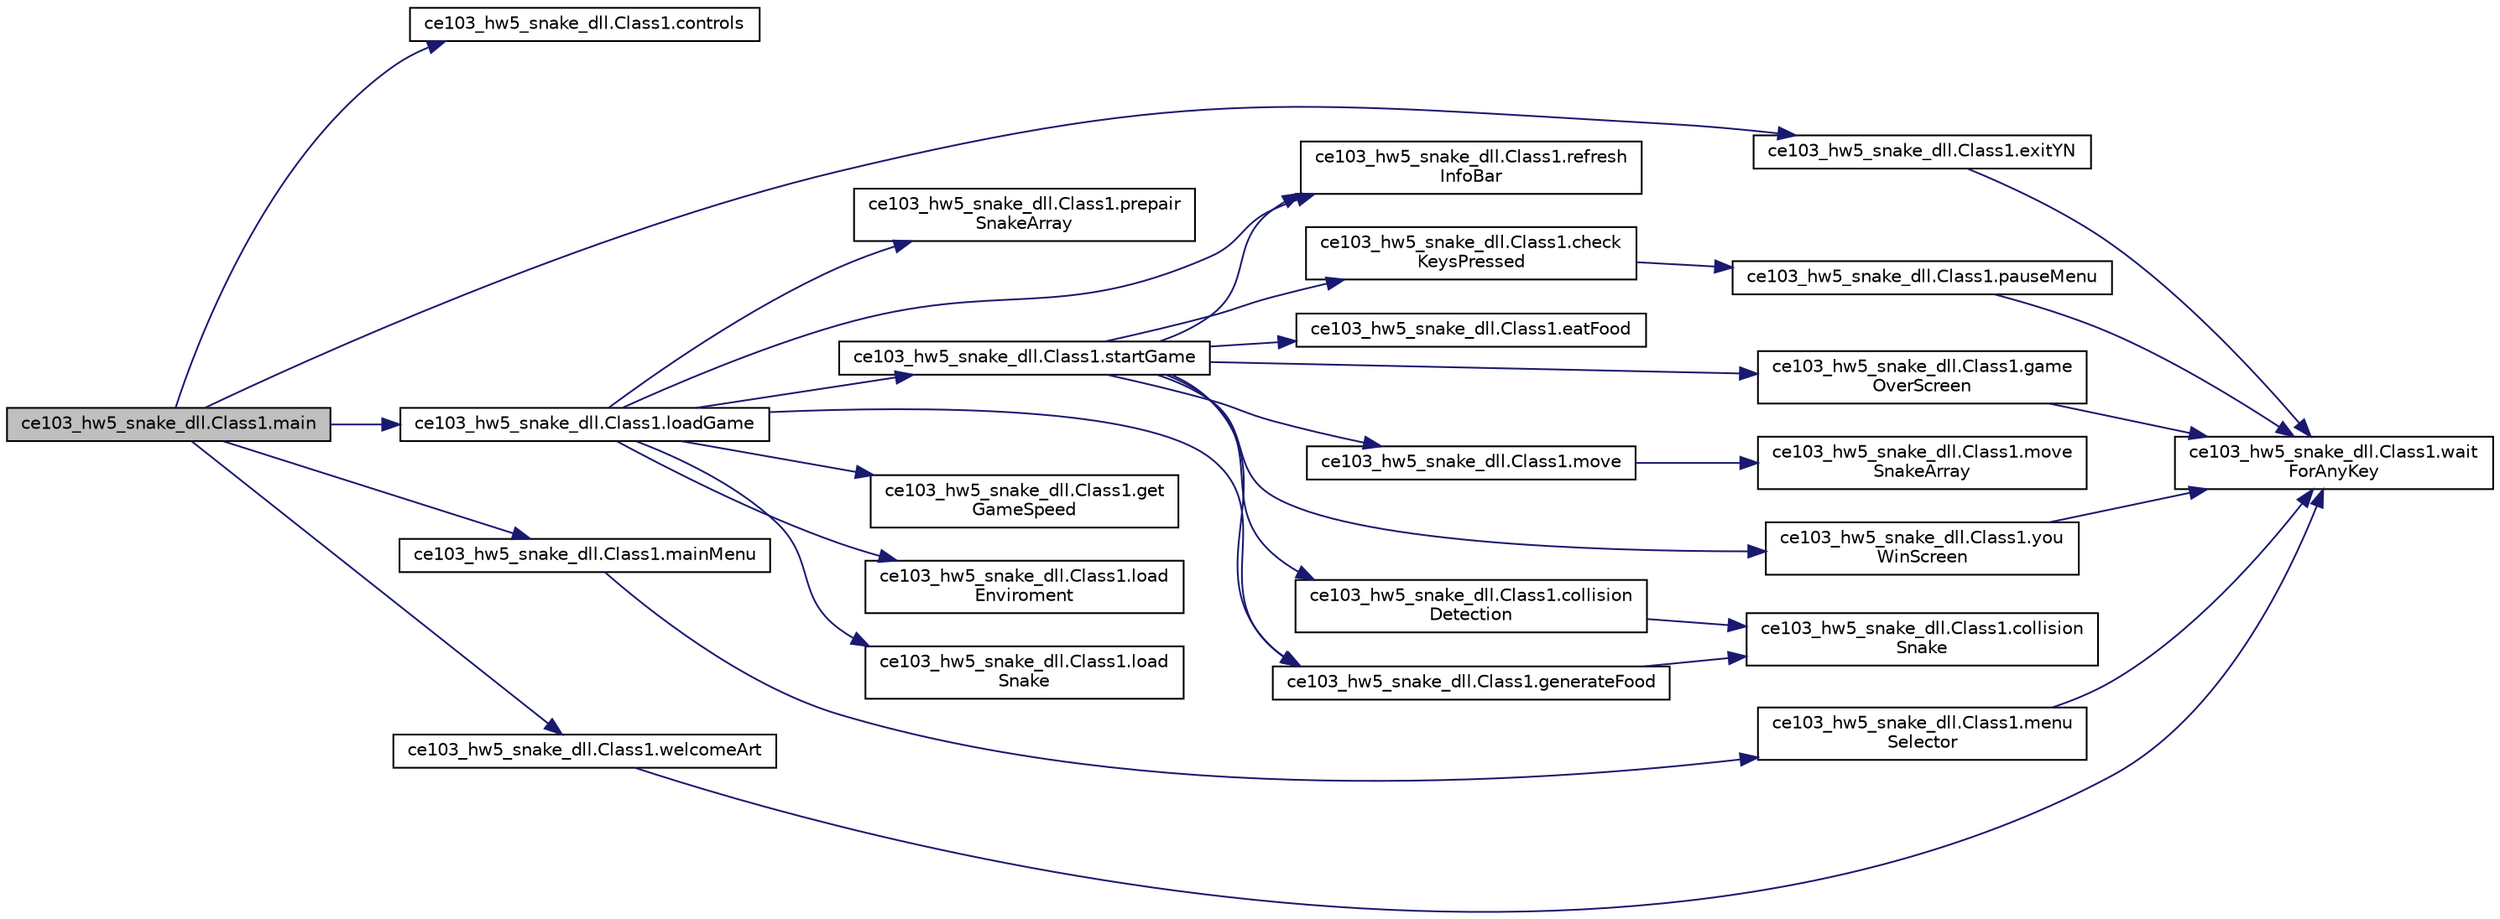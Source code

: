 digraph "ce103_hw5_snake_dll.Class1.main"
{
 // INTERACTIVE_SVG=YES
 // LATEX_PDF_SIZE
  edge [fontname="Helvetica",fontsize="10",labelfontname="Helvetica",labelfontsize="10"];
  node [fontname="Helvetica",fontsize="10",shape=record];
  rankdir="LR";
  Node1 [label="ce103_hw5_snake_dll.Class1.main",height=0.2,width=0.4,color="black", fillcolor="grey75", style="filled", fontcolor="black",tooltip=" "];
  Node1 -> Node2 [color="midnightblue",fontsize="10",style="solid",fontname="Helvetica"];
  Node2 [label="ce103_hw5_snake_dll.Class1.controls",height=0.2,width=0.4,color="black", fillcolor="white", style="filled",URL="$d2/dee/a00049.html#a02ff1cc59e436cf4144225d020f980c8",tooltip=" "];
  Node1 -> Node3 [color="midnightblue",fontsize="10",style="solid",fontname="Helvetica"];
  Node3 [label="ce103_hw5_snake_dll.Class1.exitYN",height=0.2,width=0.4,color="black", fillcolor="white", style="filled",URL="$d2/dee/a00049.html#a6ee411bf3ab695d2e525e1a2852160a9",tooltip=" "];
  Node3 -> Node4 [color="midnightblue",fontsize="10",style="solid",fontname="Helvetica"];
  Node4 [label="ce103_hw5_snake_dll.Class1.wait\lForAnyKey",height=0.2,width=0.4,color="black", fillcolor="white", style="filled",URL="$d2/dee/a00049.html#a75471862cf9ce7eadaa220273eae32bc",tooltip=" "];
  Node1 -> Node5 [color="midnightblue",fontsize="10",style="solid",fontname="Helvetica"];
  Node5 [label="ce103_hw5_snake_dll.Class1.loadGame",height=0.2,width=0.4,color="black", fillcolor="white", style="filled",URL="$d2/dee/a00049.html#ae1ba07842d976d2ca4e3feb68c0f3bde",tooltip=" "];
  Node5 -> Node6 [color="midnightblue",fontsize="10",style="solid",fontname="Helvetica"];
  Node6 [label="ce103_hw5_snake_dll.Class1.generateFood",height=0.2,width=0.4,color="black", fillcolor="white", style="filled",URL="$d2/dee/a00049.html#af339b90157df939f390ee61ad4840bdc",tooltip=" "];
  Node6 -> Node7 [color="midnightblue",fontsize="10",style="solid",fontname="Helvetica"];
  Node7 [label="ce103_hw5_snake_dll.Class1.collision\lSnake",height=0.2,width=0.4,color="black", fillcolor="white", style="filled",URL="$d2/dee/a00049.html#a38f4ba5cf7dab19d81e0d9a78e1fd7f8",tooltip=" "];
  Node5 -> Node8 [color="midnightblue",fontsize="10",style="solid",fontname="Helvetica"];
  Node8 [label="ce103_hw5_snake_dll.Class1.get\lGameSpeed",height=0.2,width=0.4,color="black", fillcolor="white", style="filled",URL="$d2/dee/a00049.html#a5c1a9f0d6092f2ab00a8f6aefa770fba",tooltip=" "];
  Node5 -> Node9 [color="midnightblue",fontsize="10",style="solid",fontname="Helvetica"];
  Node9 [label="ce103_hw5_snake_dll.Class1.load\lEnviroment",height=0.2,width=0.4,color="black", fillcolor="white", style="filled",URL="$d2/dee/a00049.html#ab6aa67448adac1e3c4ec4cb84b0fc7b5",tooltip=" "];
  Node5 -> Node10 [color="midnightblue",fontsize="10",style="solid",fontname="Helvetica"];
  Node10 [label="ce103_hw5_snake_dll.Class1.load\lSnake",height=0.2,width=0.4,color="black", fillcolor="white", style="filled",URL="$d2/dee/a00049.html#afeb519ee364f67bbe98472199291405c",tooltip=" "];
  Node5 -> Node11 [color="midnightblue",fontsize="10",style="solid",fontname="Helvetica"];
  Node11 [label="ce103_hw5_snake_dll.Class1.prepair\lSnakeArray",height=0.2,width=0.4,color="black", fillcolor="white", style="filled",URL="$d2/dee/a00049.html#ac43d05c38f9f41dbc42a3a6bcb442f14",tooltip=" "];
  Node5 -> Node12 [color="midnightblue",fontsize="10",style="solid",fontname="Helvetica"];
  Node12 [label="ce103_hw5_snake_dll.Class1.refresh\lInfoBar",height=0.2,width=0.4,color="black", fillcolor="white", style="filled",URL="$d2/dee/a00049.html#a8bda7f6ff9d0ba312fe837c8beae3654",tooltip=" "];
  Node5 -> Node13 [color="midnightblue",fontsize="10",style="solid",fontname="Helvetica"];
  Node13 [label="ce103_hw5_snake_dll.Class1.startGame",height=0.2,width=0.4,color="black", fillcolor="white", style="filled",URL="$d2/dee/a00049.html#a0626383942e49c51e4c4a47e1bb4ce1c",tooltip=" "];
  Node13 -> Node14 [color="midnightblue",fontsize="10",style="solid",fontname="Helvetica"];
  Node14 [label="ce103_hw5_snake_dll.Class1.check\lKeysPressed",height=0.2,width=0.4,color="black", fillcolor="white", style="filled",URL="$d2/dee/a00049.html#a92d6631f31a8552bdc9d5e3caff31fb0",tooltip=" "];
  Node14 -> Node15 [color="midnightblue",fontsize="10",style="solid",fontname="Helvetica"];
  Node15 [label="ce103_hw5_snake_dll.Class1.pauseMenu",height=0.2,width=0.4,color="black", fillcolor="white", style="filled",URL="$d2/dee/a00049.html#aff195689d111b585591b6b6844dbd372",tooltip=" "];
  Node15 -> Node4 [color="midnightblue",fontsize="10",style="solid",fontname="Helvetica"];
  Node13 -> Node16 [color="midnightblue",fontsize="10",style="solid",fontname="Helvetica"];
  Node16 [label="ce103_hw5_snake_dll.Class1.collision\lDetection",height=0.2,width=0.4,color="black", fillcolor="white", style="filled",URL="$d2/dee/a00049.html#a2d3bc264f8103c1883ade4393a159725",tooltip=" "];
  Node16 -> Node7 [color="midnightblue",fontsize="10",style="solid",fontname="Helvetica"];
  Node13 -> Node17 [color="midnightblue",fontsize="10",style="solid",fontname="Helvetica"];
  Node17 [label="ce103_hw5_snake_dll.Class1.eatFood",height=0.2,width=0.4,color="black", fillcolor="white", style="filled",URL="$d2/dee/a00049.html#a08ada322cfc8ae6e7dd55fab1045d223",tooltip=" "];
  Node13 -> Node18 [color="midnightblue",fontsize="10",style="solid",fontname="Helvetica"];
  Node18 [label="ce103_hw5_snake_dll.Class1.game\lOverScreen",height=0.2,width=0.4,color="black", fillcolor="white", style="filled",URL="$d2/dee/a00049.html#ae31c93e368ca652c25c8d0dc2bc58744",tooltip=" "];
  Node18 -> Node4 [color="midnightblue",fontsize="10",style="solid",fontname="Helvetica"];
  Node13 -> Node6 [color="midnightblue",fontsize="10",style="solid",fontname="Helvetica"];
  Node13 -> Node19 [color="midnightblue",fontsize="10",style="solid",fontname="Helvetica"];
  Node19 [label="ce103_hw5_snake_dll.Class1.move",height=0.2,width=0.4,color="black", fillcolor="white", style="filled",URL="$d2/dee/a00049.html#a028e04318430275ddaa13b78353e8f25",tooltip=" "];
  Node19 -> Node20 [color="midnightblue",fontsize="10",style="solid",fontname="Helvetica"];
  Node20 [label="ce103_hw5_snake_dll.Class1.move\lSnakeArray",height=0.2,width=0.4,color="black", fillcolor="white", style="filled",URL="$d2/dee/a00049.html#a17086b05773355a15f3b67086831d497",tooltip=" "];
  Node13 -> Node12 [color="midnightblue",fontsize="10",style="solid",fontname="Helvetica"];
  Node13 -> Node21 [color="midnightblue",fontsize="10",style="solid",fontname="Helvetica"];
  Node21 [label="ce103_hw5_snake_dll.Class1.you\lWinScreen",height=0.2,width=0.4,color="black", fillcolor="white", style="filled",URL="$d2/dee/a00049.html#aca109a5aa4f94363f513078ec12bb9d5",tooltip=" "];
  Node21 -> Node4 [color="midnightblue",fontsize="10",style="solid",fontname="Helvetica"];
  Node1 -> Node22 [color="midnightblue",fontsize="10",style="solid",fontname="Helvetica"];
  Node22 [label="ce103_hw5_snake_dll.Class1.mainMenu",height=0.2,width=0.4,color="black", fillcolor="white", style="filled",URL="$d2/dee/a00049.html#a46379c5bc52b54e0e0fbcd0182320aeb",tooltip=" "];
  Node22 -> Node23 [color="midnightblue",fontsize="10",style="solid",fontname="Helvetica"];
  Node23 [label="ce103_hw5_snake_dll.Class1.menu\lSelector",height=0.2,width=0.4,color="black", fillcolor="white", style="filled",URL="$d2/dee/a00049.html#abd8c24a16272ff27022ef8c6f1fc8524",tooltip=" "];
  Node23 -> Node4 [color="midnightblue",fontsize="10",style="solid",fontname="Helvetica"];
  Node1 -> Node24 [color="midnightblue",fontsize="10",style="solid",fontname="Helvetica"];
  Node24 [label="ce103_hw5_snake_dll.Class1.welcomeArt",height=0.2,width=0.4,color="black", fillcolor="white", style="filled",URL="$d2/dee/a00049.html#a865fe7a628bbc7ab78cafd00a8f2b4ad",tooltip=" "];
  Node24 -> Node4 [color="midnightblue",fontsize="10",style="solid",fontname="Helvetica"];
}
